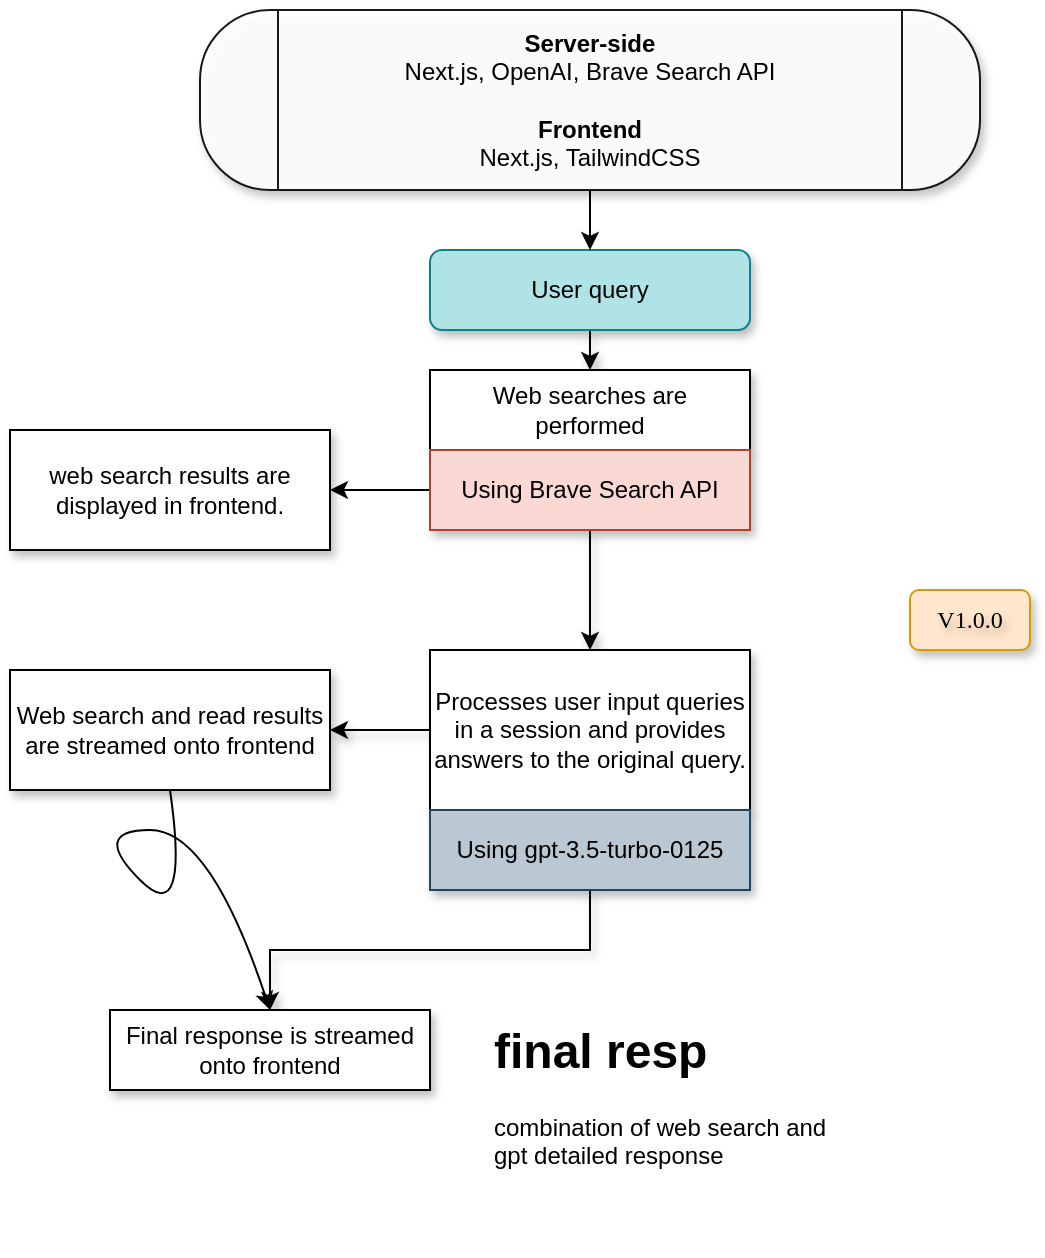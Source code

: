 <mxfile version="26.0.7">
  <diagram name="Page-1" id="LQerbf2AkNzPaHdYyRd_">
    <mxGraphModel dx="1393" dy="832" grid="1" gridSize="10" guides="1" tooltips="1" connect="1" arrows="1" fold="1" page="1" pageScale="1" pageWidth="1200" pageHeight="1600" math="0" shadow="0">
      <root>
        <mxCell id="0" />
        <mxCell id="1" parent="0" />
        <mxCell id="a9erdR6Z5kSXFyaDxp-H-4" value="" style="edgeStyle=orthogonalEdgeStyle;rounded=0;orthogonalLoop=1;jettySize=auto;html=1;entryX=0.5;entryY=0;entryDx=0;entryDy=0;shadow=1;labelBackgroundColor=none;fontColor=default;" edge="1" parent="1" source="nGKovSSMsudREK6v7h-v-7" target="nGKovSSMsudREK6v7h-v-17">
          <mxGeometry relative="1" as="geometry">
            <mxPoint x="550" y="190" as="targetPoint" />
            <Array as="points">
              <mxPoint x="470" y="200" />
            </Array>
          </mxGeometry>
        </mxCell>
        <mxCell id="nGKovSSMsudREK6v7h-v-7" value="User query" style="rounded=1;whiteSpace=wrap;html=1;shadow=1;labelBackgroundColor=none;glass=0;fillColor=#b0e3e6;strokeColor=#0e8088;" parent="1" vertex="1">
          <mxGeometry x="390" y="140" width="160" height="40" as="geometry" />
        </mxCell>
        <mxCell id="a9erdR6Z5kSXFyaDxp-H-12" style="edgeStyle=orthogonalEdgeStyle;rounded=0;orthogonalLoop=1;jettySize=auto;html=1;exitX=0;exitY=1;exitDx=0;exitDy=0;entryX=1;entryY=0.5;entryDx=0;entryDy=0;" edge="1" parent="1" source="nGKovSSMsudREK6v7h-v-17" target="nGKovSSMsudREK6v7h-v-45">
          <mxGeometry relative="1" as="geometry" />
        </mxCell>
        <mxCell id="nGKovSSMsudREK6v7h-v-17" value="Web searches are&lt;div&gt;performed&lt;/div&gt;" style="rounded=0;whiteSpace=wrap;html=1;glass=0;shadow=1;labelBackgroundColor=none;" parent="1" vertex="1">
          <mxGeometry x="390" y="200" width="160" height="40" as="geometry" />
        </mxCell>
        <mxCell id="a9erdR6Z5kSXFyaDxp-H-6" value="" style="edgeStyle=orthogonalEdgeStyle;rounded=0;orthogonalLoop=1;jettySize=auto;html=1;shadow=1;labelBackgroundColor=none;fontColor=default;" edge="1" parent="1" source="nGKovSSMsudREK6v7h-v-19" target="nGKovSSMsudREK6v7h-v-30">
          <mxGeometry relative="1" as="geometry" />
        </mxCell>
        <mxCell id="nGKovSSMsudREK6v7h-v-19" value="Using Brave Search API" style="rounded=0;whiteSpace=wrap;html=1;glass=0;shadow=1;labelBackgroundColor=none;fillColor=#fad9d5;strokeColor=#ae4132;" parent="1" vertex="1">
          <mxGeometry x="390" y="240" width="160" height="40" as="geometry" />
        </mxCell>
        <mxCell id="a9erdR6Z5kSXFyaDxp-H-7" style="edgeStyle=orthogonalEdgeStyle;rounded=0;orthogonalLoop=1;jettySize=auto;html=1;exitX=0;exitY=0.5;exitDx=0;exitDy=0;entryX=1;entryY=0.5;entryDx=0;entryDy=0;shadow=1;labelBackgroundColor=none;fontColor=default;" edge="1" parent="1" source="nGKovSSMsudREK6v7h-v-30" target="nGKovSSMsudREK6v7h-v-43">
          <mxGeometry relative="1" as="geometry" />
        </mxCell>
        <mxCell id="nGKovSSMsudREK6v7h-v-30" value="Processes user input queries in a session and provides answers to the original query." style="rounded=0;whiteSpace=wrap;html=1;glass=0;shadow=1;labelBackgroundColor=none;" parent="1" vertex="1">
          <mxGeometry x="390" y="340" width="160" height="80" as="geometry" />
        </mxCell>
        <mxCell id="a9erdR6Z5kSXFyaDxp-H-8" value="" style="edgeStyle=orthogonalEdgeStyle;rounded=0;orthogonalLoop=1;jettySize=auto;html=1;shadow=1;labelBackgroundColor=none;fontColor=default;" edge="1" parent="1" source="nGKovSSMsudREK6v7h-v-34" target="nGKovSSMsudREK6v7h-v-41">
          <mxGeometry relative="1" as="geometry" />
        </mxCell>
        <mxCell id="nGKovSSMsudREK6v7h-v-34" value="Using gpt-3.5-turbo-0125" style="rounded=0;whiteSpace=wrap;html=1;glass=0;shadow=1;labelBackgroundColor=none;fillColor=#bac8d3;strokeColor=#23445d;" parent="1" vertex="1">
          <mxGeometry x="390" y="420" width="160" height="40" as="geometry" />
        </mxCell>
        <mxCell id="nGKovSSMsudREK6v7h-v-41" value="Final response is streamed onto frontend" style="rounded=0;whiteSpace=wrap;html=1;glass=0;shadow=1;labelBackgroundColor=none;" parent="1" vertex="1">
          <mxGeometry x="230" y="520" width="160" height="40" as="geometry" />
        </mxCell>
        <mxCell id="nGKovSSMsudREK6v7h-v-43" value="Web search and read results are streamed onto frontend" style="rounded=0;whiteSpace=wrap;html=1;glass=0;shadow=1;labelBackgroundColor=none;" parent="1" vertex="1">
          <mxGeometry x="180" y="350" width="160" height="60" as="geometry" />
        </mxCell>
        <mxCell id="nGKovSSMsudREK6v7h-v-45" value="web search results are displayed in frontend." style="rounded=0;whiteSpace=wrap;html=1;glass=0;shadow=1;labelBackgroundColor=none;" parent="1" vertex="1">
          <mxGeometry x="180" y="230" width="160" height="60" as="geometry" />
        </mxCell>
        <mxCell id="a9erdR6Z5kSXFyaDxp-H-22" value="" style="edgeStyle=orthogonalEdgeStyle;rounded=0;orthogonalLoop=1;jettySize=auto;html=1;" edge="1" parent="1" source="nGKovSSMsudREK6v7h-v-54" target="nGKovSSMsudREK6v7h-v-7">
          <mxGeometry relative="1" as="geometry" />
        </mxCell>
        <mxCell id="nGKovSSMsudREK6v7h-v-54" value="&lt;b&gt;Server-side&lt;/b&gt;&lt;div&gt;Next.js, OpenAI, Brave Search API&lt;br&gt;&lt;br&gt;&lt;b&gt;Frontend&lt;br&gt;&lt;/b&gt;Next.js, TailwindCSS&lt;b&gt;&lt;/b&gt;&lt;/div&gt;" style="shape=process;whiteSpace=wrap;html=1;backgroundOutline=1;rounded=1;opacity=90;shadow=1;labelBackgroundColor=none;arcSize=39;" parent="1" vertex="1">
          <mxGeometry x="275" y="20" width="390" height="90" as="geometry" />
        </mxCell>
        <mxCell id="a9erdR6Z5kSXFyaDxp-H-23" value="" style="curved=1;endArrow=classic;html=1;rounded=0;entryX=0.5;entryY=0;entryDx=0;entryDy=0;" edge="1" parent="1" target="nGKovSSMsudREK6v7h-v-41">
          <mxGeometry width="50" height="50" relative="1" as="geometry">
            <mxPoint x="260" y="410" as="sourcePoint" />
            <mxPoint x="310" y="440" as="targetPoint" />
            <Array as="points">
              <mxPoint x="270" y="480" />
              <mxPoint x="220" y="430" />
              <mxPoint x="280" y="430" />
            </Array>
          </mxGeometry>
        </mxCell>
        <mxCell id="a9erdR6Z5kSXFyaDxp-H-25" value="&lt;h1 style=&quot;margin-top: 0px;&quot;&gt;final resp&lt;/h1&gt;&lt;p&gt;combination of web search and gpt detailed response&lt;/p&gt;" style="text;html=1;whiteSpace=wrap;overflow=hidden;rounded=0;" vertex="1" parent="1">
          <mxGeometry x="420" y="520" width="180" height="120" as="geometry" />
        </mxCell>
        <mxCell id="a9erdR6Z5kSXFyaDxp-H-26" value="V1.0.0" style="text;html=1;align=center;verticalAlign=middle;whiteSpace=wrap;rounded=1;fontFamily=Lucida Console;labelBackgroundColor=none;labelBorderColor=none;textShadow=1;fillColor=#ffe6cc;strokeColor=#d79b00;gradientColor=none;shadow=1;" vertex="1" parent="1">
          <mxGeometry x="630" y="310" width="60" height="30" as="geometry" />
        </mxCell>
      </root>
    </mxGraphModel>
  </diagram>
</mxfile>
